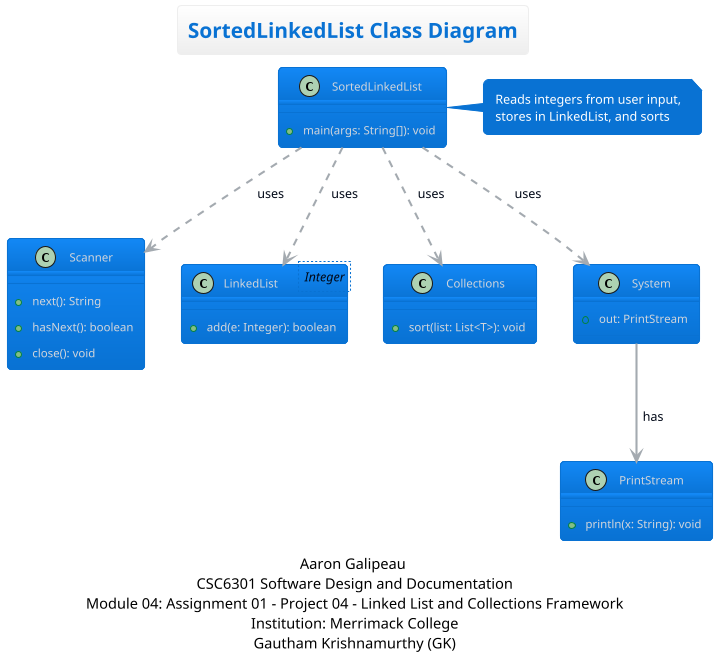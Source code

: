 @startuml
!theme cloudscape-design
title SortedLinkedList Class Diagram
caption Aaron Galipeau\n CSC6301 Software Design and Documentation\n Module 04: Assignment 01 - Project 04 - Linked List and Collections Framework\n Institution: Merrimack College\n Gautham Krishnamurthy (GK)
skinparam BorderPadding 30

class SortedLinkedList {
    +main(args: String[]): void
}
class Scanner {
    +next(): String
    +hasNext(): boolean
    +close(): void
}
class LinkedList<Integer> {
    +add(e: Integer): boolean
}
class Collections {
    +sort(list: List<T>): void
}
class System {
    +out: PrintStream
}
class PrintStream {
    +println(x: String): void
}

SortedLinkedList ..> Scanner : uses
SortedLinkedList ..> LinkedList : uses
SortedLinkedList ..> Collections : uses
SortedLinkedList ..> System : uses
System --> PrintStream : has

note right of SortedLinkedList
Reads integers from user input,
stores in LinkedList, and sorts
end note
@enduml